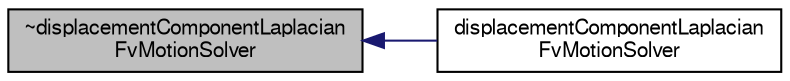 digraph "~displacementComponentLaplacianFvMotionSolver"
{
  bgcolor="transparent";
  edge [fontname="FreeSans",fontsize="10",labelfontname="FreeSans",labelfontsize="10"];
  node [fontname="FreeSans",fontsize="10",shape=record];
  rankdir="LR";
  Node7 [label="~displacementComponentLaplacian\lFvMotionSolver",height=0.2,width=0.4,color="black", fillcolor="grey75", style="filled", fontcolor="black"];
  Node7 -> Node8 [dir="back",color="midnightblue",fontsize="10",style="solid",fontname="FreeSans"];
  Node8 [label="displacementComponentLaplacian\lFvMotionSolver",height=0.2,width=0.4,color="black",URL="$a23306.html#a38dfb8b3bda454c35759417fa3894249",tooltip="Construct from polyMesh and IOdictionary. "];
}
